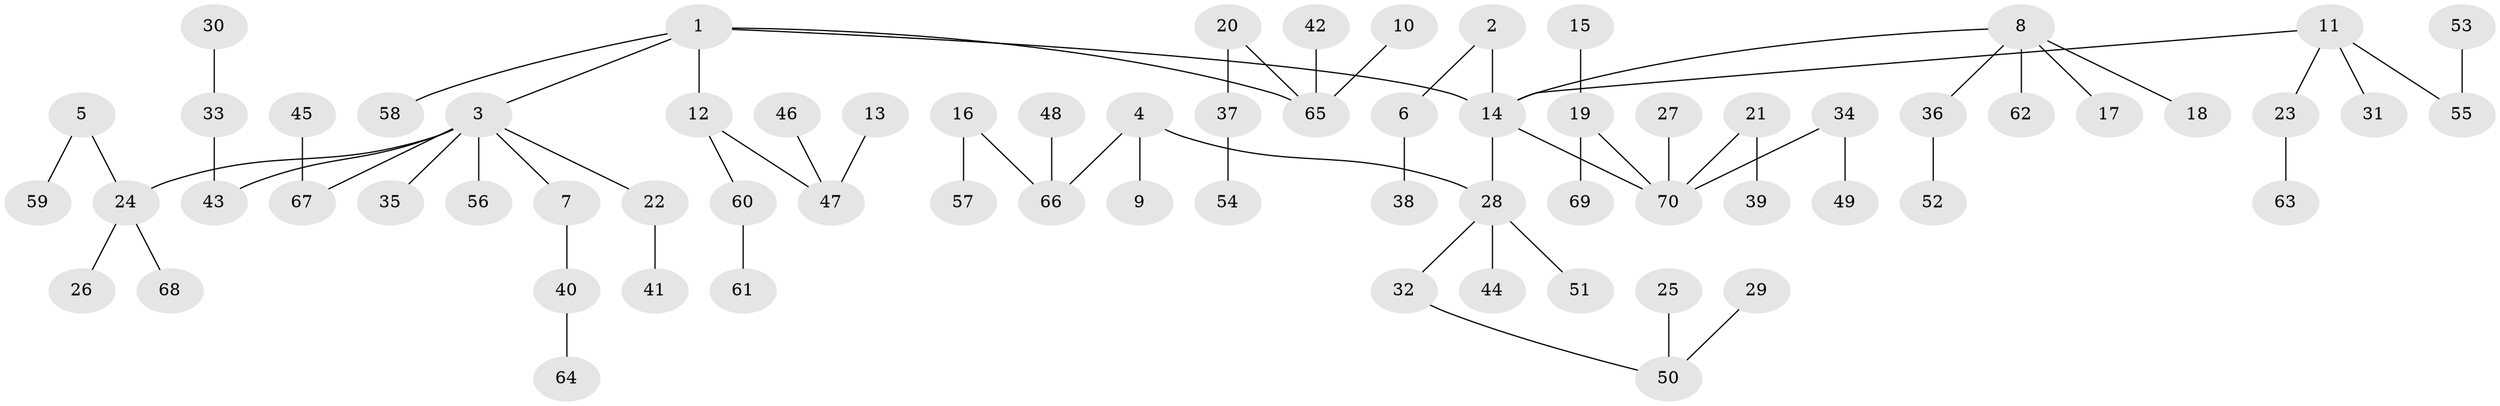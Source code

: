 // original degree distribution, {7: 0.014388489208633094, 6: 0.014388489208633094, 2: 0.2589928057553957, 5: 0.04316546762589928, 4: 0.050359712230215826, 3: 0.1223021582733813, 1: 0.49640287769784175}
// Generated by graph-tools (version 1.1) at 2025/02/03/09/25 03:02:29]
// undirected, 70 vertices, 69 edges
graph export_dot {
graph [start="1"]
  node [color=gray90,style=filled];
  1;
  2;
  3;
  4;
  5;
  6;
  7;
  8;
  9;
  10;
  11;
  12;
  13;
  14;
  15;
  16;
  17;
  18;
  19;
  20;
  21;
  22;
  23;
  24;
  25;
  26;
  27;
  28;
  29;
  30;
  31;
  32;
  33;
  34;
  35;
  36;
  37;
  38;
  39;
  40;
  41;
  42;
  43;
  44;
  45;
  46;
  47;
  48;
  49;
  50;
  51;
  52;
  53;
  54;
  55;
  56;
  57;
  58;
  59;
  60;
  61;
  62;
  63;
  64;
  65;
  66;
  67;
  68;
  69;
  70;
  1 -- 3 [weight=1.0];
  1 -- 12 [weight=1.0];
  1 -- 14 [weight=1.0];
  1 -- 58 [weight=1.0];
  1 -- 65 [weight=1.0];
  2 -- 6 [weight=1.0];
  2 -- 14 [weight=1.0];
  3 -- 7 [weight=1.0];
  3 -- 22 [weight=1.0];
  3 -- 24 [weight=1.0];
  3 -- 35 [weight=1.0];
  3 -- 43 [weight=1.0];
  3 -- 56 [weight=1.0];
  3 -- 67 [weight=1.0];
  4 -- 9 [weight=1.0];
  4 -- 28 [weight=1.0];
  4 -- 66 [weight=1.0];
  5 -- 24 [weight=1.0];
  5 -- 59 [weight=1.0];
  6 -- 38 [weight=1.0];
  7 -- 40 [weight=1.0];
  8 -- 14 [weight=1.0];
  8 -- 17 [weight=1.0];
  8 -- 18 [weight=1.0];
  8 -- 36 [weight=1.0];
  8 -- 62 [weight=1.0];
  10 -- 65 [weight=1.0];
  11 -- 14 [weight=1.0];
  11 -- 23 [weight=1.0];
  11 -- 31 [weight=1.0];
  11 -- 55 [weight=1.0];
  12 -- 47 [weight=1.0];
  12 -- 60 [weight=1.0];
  13 -- 47 [weight=1.0];
  14 -- 28 [weight=1.0];
  14 -- 70 [weight=1.0];
  15 -- 19 [weight=1.0];
  16 -- 57 [weight=1.0];
  16 -- 66 [weight=1.0];
  19 -- 69 [weight=1.0];
  19 -- 70 [weight=1.0];
  20 -- 37 [weight=1.0];
  20 -- 65 [weight=1.0];
  21 -- 39 [weight=1.0];
  21 -- 70 [weight=1.0];
  22 -- 41 [weight=1.0];
  23 -- 63 [weight=1.0];
  24 -- 26 [weight=1.0];
  24 -- 68 [weight=1.0];
  25 -- 50 [weight=1.0];
  27 -- 70 [weight=1.0];
  28 -- 32 [weight=1.0];
  28 -- 44 [weight=1.0];
  28 -- 51 [weight=1.0];
  29 -- 50 [weight=1.0];
  30 -- 33 [weight=1.0];
  32 -- 50 [weight=1.0];
  33 -- 43 [weight=1.0];
  34 -- 49 [weight=1.0];
  34 -- 70 [weight=1.0];
  36 -- 52 [weight=1.0];
  37 -- 54 [weight=1.0];
  40 -- 64 [weight=1.0];
  42 -- 65 [weight=1.0];
  45 -- 67 [weight=1.0];
  46 -- 47 [weight=1.0];
  48 -- 66 [weight=1.0];
  53 -- 55 [weight=1.0];
  60 -- 61 [weight=1.0];
}
